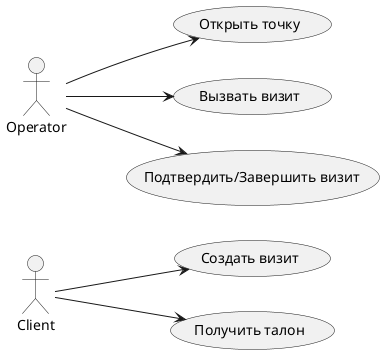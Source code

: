 @startuml
left to right direction
actor Client
actor Operator
Client --> (Создать визит)
Client --> (Получить талон)
Operator --> (Открыть точку)
Operator --> (Вызвать визит)
Operator --> (Подтвердить/Завершить визит)
@enduml
